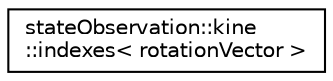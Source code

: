 digraph "Graphical Class Hierarchy"
{
  edge [fontname="Helvetica",fontsize="10",labelfontname="Helvetica",labelfontsize="10"];
  node [fontname="Helvetica",fontsize="10",shape=record];
  rankdir="LR";
  Node0 [label="stateObservation::kine\l::indexes\< rotationVector \>",height=0.2,width=0.4,color="black", fillcolor="white", style="filled",URL="$structstateObservation_1_1kine_1_1indexes_3_01rotationVector_01_4.html"];
}
